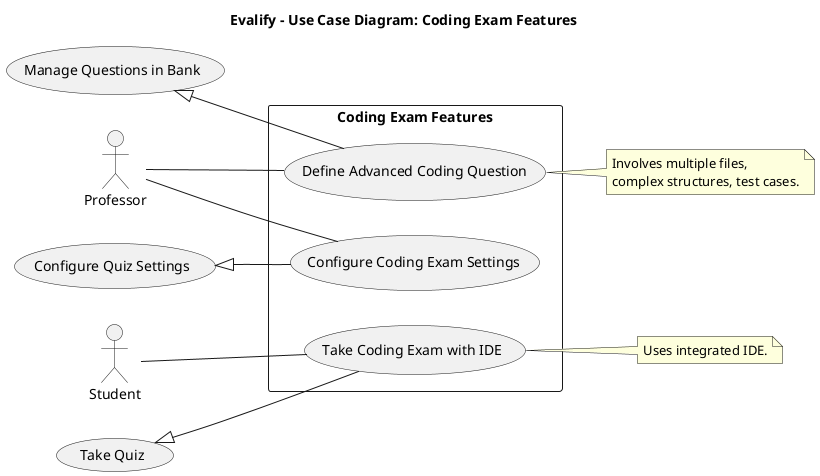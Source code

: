 @startuml Coding_Exam_Features
title Evalify - Use Case Diagram: Coding Exam Features

left to right direction

actor Professor
actor Student

rectangle "Coding Exam Features" {
  usecase "Define Advanced Coding Question" as UC_DefineAdvCodingQ
  usecase "Configure Coding Exam Settings" as UC_ConfigCodingExam
  usecase "Take Coding Exam with IDE" as UC_TakeCodingExam
}

Professor -- UC_DefineAdvCodingQ
Professor -- UC_ConfigCodingExam
Student -- UC_TakeCodingExam

' Specialization of managing questions
(Manage Questions in Bank) <|-- UC_DefineAdvCodingQ
' Specialization of configuring quizzes
(Configure Quiz Settings) <|-- UC_ConfigCodingExam
' Specialization of taking a quiz
(Take Quiz) <|-- UC_TakeCodingExam

note right of UC_DefineAdvCodingQ : Involves multiple files, \ncomplex structures, test cases.
note right of UC_TakeCodingExam : Uses integrated IDE.

@enduml